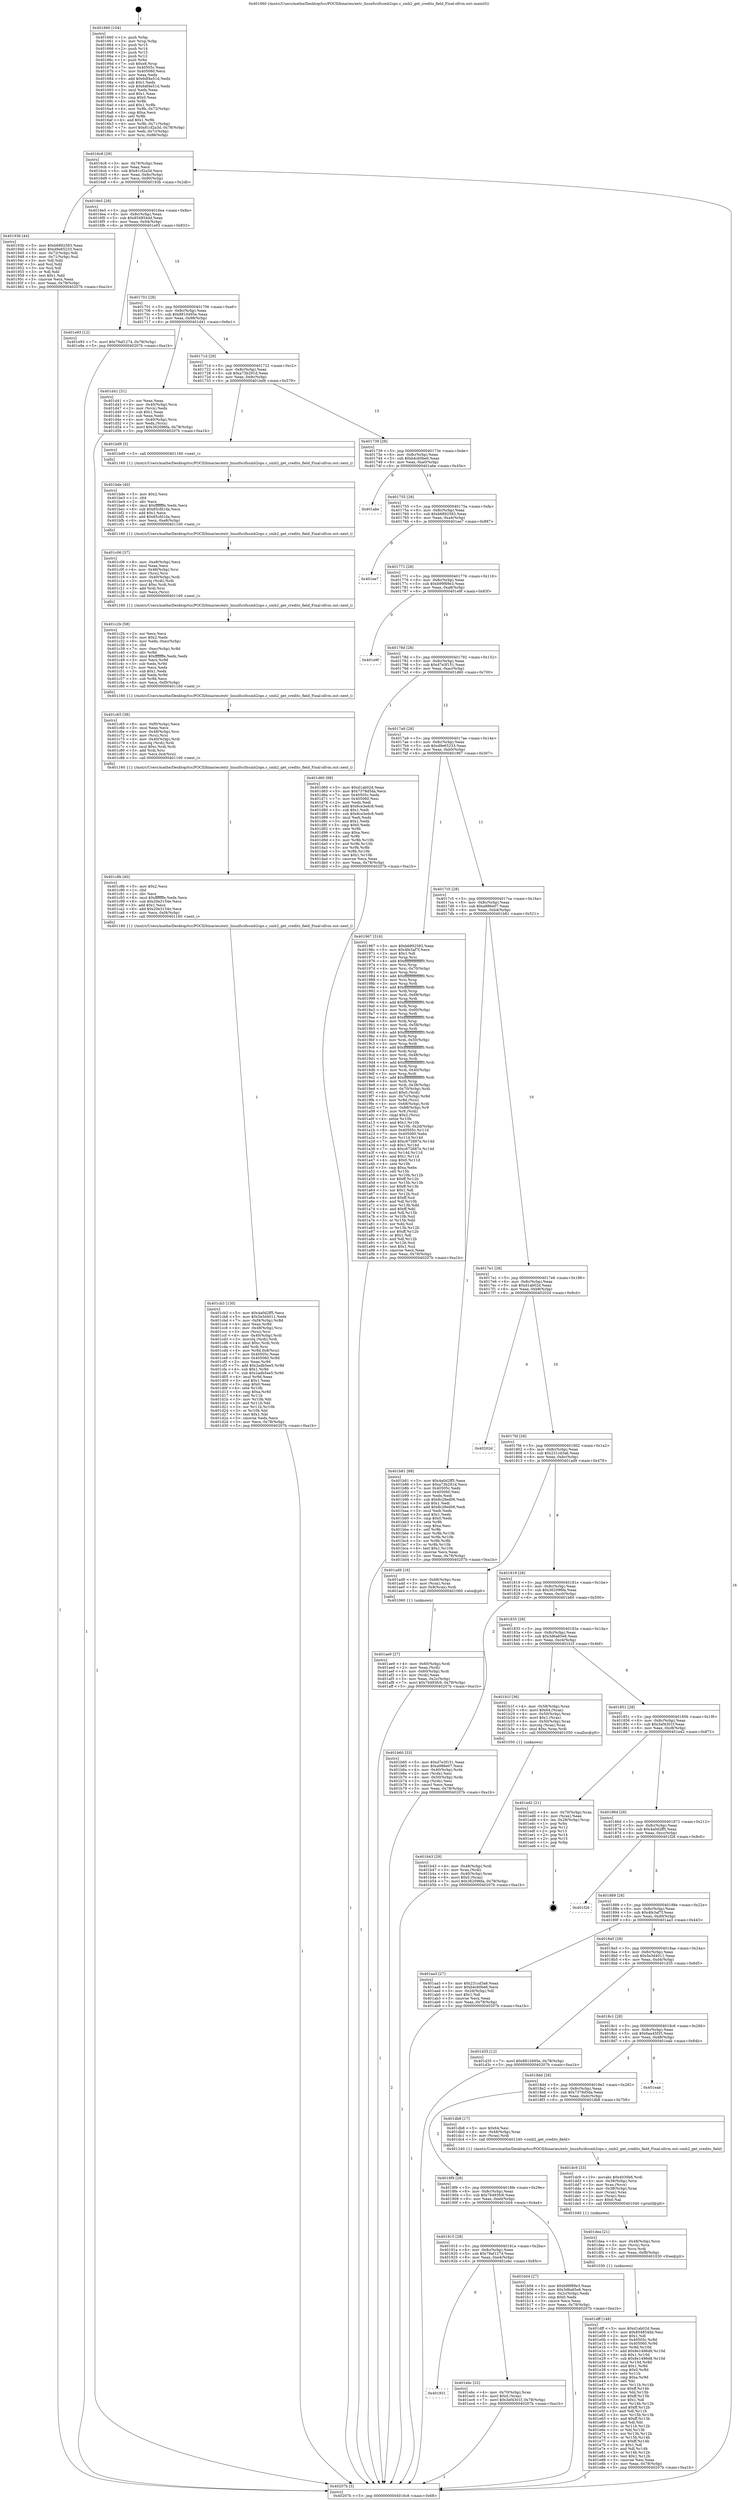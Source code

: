 digraph "0x401660" {
  label = "0x401660 (/mnt/c/Users/mathe/Desktop/tcc/POCII/binaries/extr_linuxfscifssmb2ops.c_smb2_get_credits_field_Final-ollvm.out::main(0))"
  labelloc = "t"
  node[shape=record]

  Entry [label="",width=0.3,height=0.3,shape=circle,fillcolor=black,style=filled]
  "0x4016c8" [label="{
     0x4016c8 [29]\l
     | [instrs]\l
     &nbsp;&nbsp;0x4016c8 \<+3\>: mov -0x78(%rbp),%eax\l
     &nbsp;&nbsp;0x4016cb \<+2\>: mov %eax,%ecx\l
     &nbsp;&nbsp;0x4016cd \<+6\>: sub $0x81cf2a3d,%ecx\l
     &nbsp;&nbsp;0x4016d3 \<+6\>: mov %eax,-0x8c(%rbp)\l
     &nbsp;&nbsp;0x4016d9 \<+6\>: mov %ecx,-0x90(%rbp)\l
     &nbsp;&nbsp;0x4016df \<+6\>: je 000000000040193b \<main+0x2db\>\l
  }"]
  "0x40193b" [label="{
     0x40193b [44]\l
     | [instrs]\l
     &nbsp;&nbsp;0x40193b \<+5\>: mov $0xb6892583,%eax\l
     &nbsp;&nbsp;0x401940 \<+5\>: mov $0xd9e65233,%ecx\l
     &nbsp;&nbsp;0x401945 \<+3\>: mov -0x72(%rbp),%dl\l
     &nbsp;&nbsp;0x401948 \<+4\>: mov -0x71(%rbp),%sil\l
     &nbsp;&nbsp;0x40194c \<+3\>: mov %dl,%dil\l
     &nbsp;&nbsp;0x40194f \<+3\>: and %sil,%dil\l
     &nbsp;&nbsp;0x401952 \<+3\>: xor %sil,%dl\l
     &nbsp;&nbsp;0x401955 \<+3\>: or %dl,%dil\l
     &nbsp;&nbsp;0x401958 \<+4\>: test $0x1,%dil\l
     &nbsp;&nbsp;0x40195c \<+3\>: cmovne %ecx,%eax\l
     &nbsp;&nbsp;0x40195f \<+3\>: mov %eax,-0x78(%rbp)\l
     &nbsp;&nbsp;0x401962 \<+5\>: jmp 000000000040207b \<main+0xa1b\>\l
  }"]
  "0x4016e5" [label="{
     0x4016e5 [28]\l
     | [instrs]\l
     &nbsp;&nbsp;0x4016e5 \<+5\>: jmp 00000000004016ea \<main+0x8a\>\l
     &nbsp;&nbsp;0x4016ea \<+6\>: mov -0x8c(%rbp),%eax\l
     &nbsp;&nbsp;0x4016f0 \<+5\>: sub $0x854854dd,%eax\l
     &nbsp;&nbsp;0x4016f5 \<+6\>: mov %eax,-0x94(%rbp)\l
     &nbsp;&nbsp;0x4016fb \<+6\>: je 0000000000401e93 \<main+0x833\>\l
  }"]
  "0x40207b" [label="{
     0x40207b [5]\l
     | [instrs]\l
     &nbsp;&nbsp;0x40207b \<+5\>: jmp 00000000004016c8 \<main+0x68\>\l
  }"]
  "0x401660" [label="{
     0x401660 [104]\l
     | [instrs]\l
     &nbsp;&nbsp;0x401660 \<+1\>: push %rbp\l
     &nbsp;&nbsp;0x401661 \<+3\>: mov %rsp,%rbp\l
     &nbsp;&nbsp;0x401664 \<+2\>: push %r15\l
     &nbsp;&nbsp;0x401666 \<+2\>: push %r14\l
     &nbsp;&nbsp;0x401668 \<+2\>: push %r13\l
     &nbsp;&nbsp;0x40166a \<+2\>: push %r12\l
     &nbsp;&nbsp;0x40166c \<+1\>: push %rbx\l
     &nbsp;&nbsp;0x40166d \<+7\>: sub $0xe8,%rsp\l
     &nbsp;&nbsp;0x401674 \<+7\>: mov 0x40505c,%eax\l
     &nbsp;&nbsp;0x40167b \<+7\>: mov 0x405060,%ecx\l
     &nbsp;&nbsp;0x401682 \<+2\>: mov %eax,%edx\l
     &nbsp;&nbsp;0x401684 \<+6\>: add $0x6df4e51d,%edx\l
     &nbsp;&nbsp;0x40168a \<+3\>: sub $0x1,%edx\l
     &nbsp;&nbsp;0x40168d \<+6\>: sub $0x6df4e51d,%edx\l
     &nbsp;&nbsp;0x401693 \<+3\>: imul %edx,%eax\l
     &nbsp;&nbsp;0x401696 \<+3\>: and $0x1,%eax\l
     &nbsp;&nbsp;0x401699 \<+3\>: cmp $0x0,%eax\l
     &nbsp;&nbsp;0x40169c \<+4\>: sete %r8b\l
     &nbsp;&nbsp;0x4016a0 \<+4\>: and $0x1,%r8b\l
     &nbsp;&nbsp;0x4016a4 \<+4\>: mov %r8b,-0x72(%rbp)\l
     &nbsp;&nbsp;0x4016a8 \<+3\>: cmp $0xa,%ecx\l
     &nbsp;&nbsp;0x4016ab \<+4\>: setl %r8b\l
     &nbsp;&nbsp;0x4016af \<+4\>: and $0x1,%r8b\l
     &nbsp;&nbsp;0x4016b3 \<+4\>: mov %r8b,-0x71(%rbp)\l
     &nbsp;&nbsp;0x4016b7 \<+7\>: movl $0x81cf2a3d,-0x78(%rbp)\l
     &nbsp;&nbsp;0x4016be \<+3\>: mov %edi,-0x7c(%rbp)\l
     &nbsp;&nbsp;0x4016c1 \<+7\>: mov %rsi,-0x88(%rbp)\l
  }"]
  Exit [label="",width=0.3,height=0.3,shape=circle,fillcolor=black,style=filled,peripheries=2]
  "0x401e93" [label="{
     0x401e93 [12]\l
     | [instrs]\l
     &nbsp;&nbsp;0x401e93 \<+7\>: movl $0x79af1274,-0x78(%rbp)\l
     &nbsp;&nbsp;0x401e9a \<+5\>: jmp 000000000040207b \<main+0xa1b\>\l
  }"]
  "0x401701" [label="{
     0x401701 [28]\l
     | [instrs]\l
     &nbsp;&nbsp;0x401701 \<+5\>: jmp 0000000000401706 \<main+0xa6\>\l
     &nbsp;&nbsp;0x401706 \<+6\>: mov -0x8c(%rbp),%eax\l
     &nbsp;&nbsp;0x40170c \<+5\>: sub $0x8810495e,%eax\l
     &nbsp;&nbsp;0x401711 \<+6\>: mov %eax,-0x98(%rbp)\l
     &nbsp;&nbsp;0x401717 \<+6\>: je 0000000000401d41 \<main+0x6e1\>\l
  }"]
  "0x401931" [label="{
     0x401931\l
  }", style=dashed]
  "0x401d41" [label="{
     0x401d41 [31]\l
     | [instrs]\l
     &nbsp;&nbsp;0x401d41 \<+2\>: xor %eax,%eax\l
     &nbsp;&nbsp;0x401d43 \<+4\>: mov -0x40(%rbp),%rcx\l
     &nbsp;&nbsp;0x401d47 \<+2\>: mov (%rcx),%edx\l
     &nbsp;&nbsp;0x401d49 \<+3\>: sub $0x1,%eax\l
     &nbsp;&nbsp;0x401d4c \<+2\>: sub %eax,%edx\l
     &nbsp;&nbsp;0x401d4e \<+4\>: mov -0x40(%rbp),%rcx\l
     &nbsp;&nbsp;0x401d52 \<+2\>: mov %edx,(%rcx)\l
     &nbsp;&nbsp;0x401d54 \<+7\>: movl $0x362096fa,-0x78(%rbp)\l
     &nbsp;&nbsp;0x401d5b \<+5\>: jmp 000000000040207b \<main+0xa1b\>\l
  }"]
  "0x40171d" [label="{
     0x40171d [28]\l
     | [instrs]\l
     &nbsp;&nbsp;0x40171d \<+5\>: jmp 0000000000401722 \<main+0xc2\>\l
     &nbsp;&nbsp;0x401722 \<+6\>: mov -0x8c(%rbp),%eax\l
     &nbsp;&nbsp;0x401728 \<+5\>: sub $0xa73b291d,%eax\l
     &nbsp;&nbsp;0x40172d \<+6\>: mov %eax,-0x9c(%rbp)\l
     &nbsp;&nbsp;0x401733 \<+6\>: je 0000000000401bd9 \<main+0x579\>\l
  }"]
  "0x401ebc" [label="{
     0x401ebc [22]\l
     | [instrs]\l
     &nbsp;&nbsp;0x401ebc \<+4\>: mov -0x70(%rbp),%rax\l
     &nbsp;&nbsp;0x401ec0 \<+6\>: movl $0x0,(%rax)\l
     &nbsp;&nbsp;0x401ec6 \<+7\>: movl $0x3ef4301f,-0x78(%rbp)\l
     &nbsp;&nbsp;0x401ecd \<+5\>: jmp 000000000040207b \<main+0xa1b\>\l
  }"]
  "0x401bd9" [label="{
     0x401bd9 [5]\l
     | [instrs]\l
     &nbsp;&nbsp;0x401bd9 \<+5\>: call 0000000000401160 \<next_i\>\l
     | [calls]\l
     &nbsp;&nbsp;0x401160 \{1\} (/mnt/c/Users/mathe/Desktop/tcc/POCII/binaries/extr_linuxfscifssmb2ops.c_smb2_get_credits_field_Final-ollvm.out::next_i)\l
  }"]
  "0x401739" [label="{
     0x401739 [28]\l
     | [instrs]\l
     &nbsp;&nbsp;0x401739 \<+5\>: jmp 000000000040173e \<main+0xde\>\l
     &nbsp;&nbsp;0x40173e \<+6\>: mov -0x8c(%rbp),%eax\l
     &nbsp;&nbsp;0x401744 \<+5\>: sub $0xb4cb0be6,%eax\l
     &nbsp;&nbsp;0x401749 \<+6\>: mov %eax,-0xa0(%rbp)\l
     &nbsp;&nbsp;0x40174f \<+6\>: je 0000000000401abe \<main+0x45e\>\l
  }"]
  "0x401dff" [label="{
     0x401dff [148]\l
     | [instrs]\l
     &nbsp;&nbsp;0x401dff \<+5\>: mov $0xd1ab02d,%eax\l
     &nbsp;&nbsp;0x401e04 \<+5\>: mov $0x854854dd,%esi\l
     &nbsp;&nbsp;0x401e09 \<+2\>: mov $0x1,%dl\l
     &nbsp;&nbsp;0x401e0b \<+8\>: mov 0x40505c,%r8d\l
     &nbsp;&nbsp;0x401e13 \<+8\>: mov 0x405060,%r9d\l
     &nbsp;&nbsp;0x401e1b \<+3\>: mov %r8d,%r10d\l
     &nbsp;&nbsp;0x401e1e \<+7\>: add $0x8e1496d8,%r10d\l
     &nbsp;&nbsp;0x401e25 \<+4\>: sub $0x1,%r10d\l
     &nbsp;&nbsp;0x401e29 \<+7\>: sub $0x8e1496d8,%r10d\l
     &nbsp;&nbsp;0x401e30 \<+4\>: imul %r10d,%r8d\l
     &nbsp;&nbsp;0x401e34 \<+4\>: and $0x1,%r8d\l
     &nbsp;&nbsp;0x401e38 \<+4\>: cmp $0x0,%r8d\l
     &nbsp;&nbsp;0x401e3c \<+4\>: sete %r11b\l
     &nbsp;&nbsp;0x401e40 \<+4\>: cmp $0xa,%r9d\l
     &nbsp;&nbsp;0x401e44 \<+3\>: setl %bl\l
     &nbsp;&nbsp;0x401e47 \<+3\>: mov %r11b,%r14b\l
     &nbsp;&nbsp;0x401e4a \<+4\>: xor $0xff,%r14b\l
     &nbsp;&nbsp;0x401e4e \<+3\>: mov %bl,%r15b\l
     &nbsp;&nbsp;0x401e51 \<+4\>: xor $0xff,%r15b\l
     &nbsp;&nbsp;0x401e55 \<+3\>: xor $0x1,%dl\l
     &nbsp;&nbsp;0x401e58 \<+3\>: mov %r14b,%r12b\l
     &nbsp;&nbsp;0x401e5b \<+4\>: and $0xff,%r12b\l
     &nbsp;&nbsp;0x401e5f \<+3\>: and %dl,%r11b\l
     &nbsp;&nbsp;0x401e62 \<+3\>: mov %r15b,%r13b\l
     &nbsp;&nbsp;0x401e65 \<+4\>: and $0xff,%r13b\l
     &nbsp;&nbsp;0x401e69 \<+2\>: and %dl,%bl\l
     &nbsp;&nbsp;0x401e6b \<+3\>: or %r11b,%r12b\l
     &nbsp;&nbsp;0x401e6e \<+3\>: or %bl,%r13b\l
     &nbsp;&nbsp;0x401e71 \<+3\>: xor %r13b,%r12b\l
     &nbsp;&nbsp;0x401e74 \<+3\>: or %r15b,%r14b\l
     &nbsp;&nbsp;0x401e77 \<+4\>: xor $0xff,%r14b\l
     &nbsp;&nbsp;0x401e7b \<+3\>: or $0x1,%dl\l
     &nbsp;&nbsp;0x401e7e \<+3\>: and %dl,%r14b\l
     &nbsp;&nbsp;0x401e81 \<+3\>: or %r14b,%r12b\l
     &nbsp;&nbsp;0x401e84 \<+4\>: test $0x1,%r12b\l
     &nbsp;&nbsp;0x401e88 \<+3\>: cmovne %esi,%eax\l
     &nbsp;&nbsp;0x401e8b \<+3\>: mov %eax,-0x78(%rbp)\l
     &nbsp;&nbsp;0x401e8e \<+5\>: jmp 000000000040207b \<main+0xa1b\>\l
  }"]
  "0x401abe" [label="{
     0x401abe\l
  }", style=dashed]
  "0x401755" [label="{
     0x401755 [28]\l
     | [instrs]\l
     &nbsp;&nbsp;0x401755 \<+5\>: jmp 000000000040175a \<main+0xfa\>\l
     &nbsp;&nbsp;0x40175a \<+6\>: mov -0x8c(%rbp),%eax\l
     &nbsp;&nbsp;0x401760 \<+5\>: sub $0xb6892583,%eax\l
     &nbsp;&nbsp;0x401765 \<+6\>: mov %eax,-0xa4(%rbp)\l
     &nbsp;&nbsp;0x40176b \<+6\>: je 0000000000401ee7 \<main+0x887\>\l
  }"]
  "0x401dea" [label="{
     0x401dea [21]\l
     | [instrs]\l
     &nbsp;&nbsp;0x401dea \<+4\>: mov -0x48(%rbp),%rcx\l
     &nbsp;&nbsp;0x401dee \<+3\>: mov (%rcx),%rcx\l
     &nbsp;&nbsp;0x401df1 \<+3\>: mov %rcx,%rdi\l
     &nbsp;&nbsp;0x401df4 \<+6\>: mov %eax,-0xf8(%rbp)\l
     &nbsp;&nbsp;0x401dfa \<+5\>: call 0000000000401030 \<free@plt\>\l
     | [calls]\l
     &nbsp;&nbsp;0x401030 \{1\} (unknown)\l
  }"]
  "0x401ee7" [label="{
     0x401ee7\l
  }", style=dashed]
  "0x401771" [label="{
     0x401771 [28]\l
     | [instrs]\l
     &nbsp;&nbsp;0x401771 \<+5\>: jmp 0000000000401776 \<main+0x116\>\l
     &nbsp;&nbsp;0x401776 \<+6\>: mov -0x8c(%rbp),%eax\l
     &nbsp;&nbsp;0x40177c \<+5\>: sub $0xb99f89e3,%eax\l
     &nbsp;&nbsp;0x401781 \<+6\>: mov %eax,-0xa8(%rbp)\l
     &nbsp;&nbsp;0x401787 \<+6\>: je 0000000000401e9f \<main+0x83f\>\l
  }"]
  "0x401dc9" [label="{
     0x401dc9 [33]\l
     | [instrs]\l
     &nbsp;&nbsp;0x401dc9 \<+10\>: movabs $0x4030b6,%rdi\l
     &nbsp;&nbsp;0x401dd3 \<+4\>: mov -0x38(%rbp),%rcx\l
     &nbsp;&nbsp;0x401dd7 \<+3\>: mov %rax,(%rcx)\l
     &nbsp;&nbsp;0x401dda \<+4\>: mov -0x38(%rbp),%rax\l
     &nbsp;&nbsp;0x401dde \<+3\>: mov (%rax),%rax\l
     &nbsp;&nbsp;0x401de1 \<+2\>: mov (%rax),%esi\l
     &nbsp;&nbsp;0x401de3 \<+2\>: mov $0x0,%al\l
     &nbsp;&nbsp;0x401de5 \<+5\>: call 0000000000401040 \<printf@plt\>\l
     | [calls]\l
     &nbsp;&nbsp;0x401040 \{1\} (unknown)\l
  }"]
  "0x401e9f" [label="{
     0x401e9f\l
  }", style=dashed]
  "0x40178d" [label="{
     0x40178d [28]\l
     | [instrs]\l
     &nbsp;&nbsp;0x40178d \<+5\>: jmp 0000000000401792 \<main+0x132\>\l
     &nbsp;&nbsp;0x401792 \<+6\>: mov -0x8c(%rbp),%eax\l
     &nbsp;&nbsp;0x401798 \<+5\>: sub $0xd7e3f151,%eax\l
     &nbsp;&nbsp;0x40179d \<+6\>: mov %eax,-0xac(%rbp)\l
     &nbsp;&nbsp;0x4017a3 \<+6\>: je 0000000000401d60 \<main+0x700\>\l
  }"]
  "0x401cb3" [label="{
     0x401cb3 [130]\l
     | [instrs]\l
     &nbsp;&nbsp;0x401cb3 \<+5\>: mov $0x4a0d2ff5,%ecx\l
     &nbsp;&nbsp;0x401cb8 \<+5\>: mov $0x5e3d4011,%edx\l
     &nbsp;&nbsp;0x401cbd \<+7\>: mov -0xf4(%rbp),%r8d\l
     &nbsp;&nbsp;0x401cc4 \<+4\>: imul %eax,%r8d\l
     &nbsp;&nbsp;0x401cc8 \<+4\>: mov -0x48(%rbp),%rsi\l
     &nbsp;&nbsp;0x401ccc \<+3\>: mov (%rsi),%rsi\l
     &nbsp;&nbsp;0x401ccf \<+4\>: mov -0x40(%rbp),%rdi\l
     &nbsp;&nbsp;0x401cd3 \<+3\>: movslq (%rdi),%rdi\l
     &nbsp;&nbsp;0x401cd6 \<+4\>: imul $0xc,%rdi,%rdi\l
     &nbsp;&nbsp;0x401cda \<+3\>: add %rdi,%rsi\l
     &nbsp;&nbsp;0x401cdd \<+4\>: mov %r8d,0x8(%rsi)\l
     &nbsp;&nbsp;0x401ce1 \<+7\>: mov 0x40505c,%eax\l
     &nbsp;&nbsp;0x401ce8 \<+8\>: mov 0x405060,%r8d\l
     &nbsp;&nbsp;0x401cf0 \<+3\>: mov %eax,%r9d\l
     &nbsp;&nbsp;0x401cf3 \<+7\>: add $0x2adb5ee5,%r9d\l
     &nbsp;&nbsp;0x401cfa \<+4\>: sub $0x1,%r9d\l
     &nbsp;&nbsp;0x401cfe \<+7\>: sub $0x2adb5ee5,%r9d\l
     &nbsp;&nbsp;0x401d05 \<+4\>: imul %r9d,%eax\l
     &nbsp;&nbsp;0x401d09 \<+3\>: and $0x1,%eax\l
     &nbsp;&nbsp;0x401d0c \<+3\>: cmp $0x0,%eax\l
     &nbsp;&nbsp;0x401d0f \<+4\>: sete %r10b\l
     &nbsp;&nbsp;0x401d13 \<+4\>: cmp $0xa,%r8d\l
     &nbsp;&nbsp;0x401d17 \<+4\>: setl %r11b\l
     &nbsp;&nbsp;0x401d1b \<+3\>: mov %r10b,%bl\l
     &nbsp;&nbsp;0x401d1e \<+3\>: and %r11b,%bl\l
     &nbsp;&nbsp;0x401d21 \<+3\>: xor %r11b,%r10b\l
     &nbsp;&nbsp;0x401d24 \<+3\>: or %r10b,%bl\l
     &nbsp;&nbsp;0x401d27 \<+3\>: test $0x1,%bl\l
     &nbsp;&nbsp;0x401d2a \<+3\>: cmovne %edx,%ecx\l
     &nbsp;&nbsp;0x401d2d \<+3\>: mov %ecx,-0x78(%rbp)\l
     &nbsp;&nbsp;0x401d30 \<+5\>: jmp 000000000040207b \<main+0xa1b\>\l
  }"]
  "0x401d60" [label="{
     0x401d60 [88]\l
     | [instrs]\l
     &nbsp;&nbsp;0x401d60 \<+5\>: mov $0xd1ab02d,%eax\l
     &nbsp;&nbsp;0x401d65 \<+5\>: mov $0x7378d5da,%ecx\l
     &nbsp;&nbsp;0x401d6a \<+7\>: mov 0x40505c,%edx\l
     &nbsp;&nbsp;0x401d71 \<+7\>: mov 0x405060,%esi\l
     &nbsp;&nbsp;0x401d78 \<+2\>: mov %edx,%edi\l
     &nbsp;&nbsp;0x401d7a \<+6\>: add $0x6ce3edc8,%edi\l
     &nbsp;&nbsp;0x401d80 \<+3\>: sub $0x1,%edi\l
     &nbsp;&nbsp;0x401d83 \<+6\>: sub $0x6ce3edc8,%edi\l
     &nbsp;&nbsp;0x401d89 \<+3\>: imul %edi,%edx\l
     &nbsp;&nbsp;0x401d8c \<+3\>: and $0x1,%edx\l
     &nbsp;&nbsp;0x401d8f \<+3\>: cmp $0x0,%edx\l
     &nbsp;&nbsp;0x401d92 \<+4\>: sete %r8b\l
     &nbsp;&nbsp;0x401d96 \<+3\>: cmp $0xa,%esi\l
     &nbsp;&nbsp;0x401d99 \<+4\>: setl %r9b\l
     &nbsp;&nbsp;0x401d9d \<+3\>: mov %r8b,%r10b\l
     &nbsp;&nbsp;0x401da0 \<+3\>: and %r9b,%r10b\l
     &nbsp;&nbsp;0x401da3 \<+3\>: xor %r9b,%r8b\l
     &nbsp;&nbsp;0x401da6 \<+3\>: or %r8b,%r10b\l
     &nbsp;&nbsp;0x401da9 \<+4\>: test $0x1,%r10b\l
     &nbsp;&nbsp;0x401dad \<+3\>: cmovne %ecx,%eax\l
     &nbsp;&nbsp;0x401db0 \<+3\>: mov %eax,-0x78(%rbp)\l
     &nbsp;&nbsp;0x401db3 \<+5\>: jmp 000000000040207b \<main+0xa1b\>\l
  }"]
  "0x4017a9" [label="{
     0x4017a9 [28]\l
     | [instrs]\l
     &nbsp;&nbsp;0x4017a9 \<+5\>: jmp 00000000004017ae \<main+0x14e\>\l
     &nbsp;&nbsp;0x4017ae \<+6\>: mov -0x8c(%rbp),%eax\l
     &nbsp;&nbsp;0x4017b4 \<+5\>: sub $0xd9e65233,%eax\l
     &nbsp;&nbsp;0x4017b9 \<+6\>: mov %eax,-0xb0(%rbp)\l
     &nbsp;&nbsp;0x4017bf \<+6\>: je 0000000000401967 \<main+0x307\>\l
  }"]
  "0x401c8b" [label="{
     0x401c8b [40]\l
     | [instrs]\l
     &nbsp;&nbsp;0x401c8b \<+5\>: mov $0x2,%ecx\l
     &nbsp;&nbsp;0x401c90 \<+1\>: cltd\l
     &nbsp;&nbsp;0x401c91 \<+2\>: idiv %ecx\l
     &nbsp;&nbsp;0x401c93 \<+6\>: imul $0xfffffffe,%edx,%ecx\l
     &nbsp;&nbsp;0x401c99 \<+6\>: sub $0x20e3154e,%ecx\l
     &nbsp;&nbsp;0x401c9f \<+3\>: add $0x1,%ecx\l
     &nbsp;&nbsp;0x401ca2 \<+6\>: add $0x20e3154e,%ecx\l
     &nbsp;&nbsp;0x401ca8 \<+6\>: mov %ecx,-0xf4(%rbp)\l
     &nbsp;&nbsp;0x401cae \<+5\>: call 0000000000401160 \<next_i\>\l
     | [calls]\l
     &nbsp;&nbsp;0x401160 \{1\} (/mnt/c/Users/mathe/Desktop/tcc/POCII/binaries/extr_linuxfscifssmb2ops.c_smb2_get_credits_field_Final-ollvm.out::next_i)\l
  }"]
  "0x401967" [label="{
     0x401967 [316]\l
     | [instrs]\l
     &nbsp;&nbsp;0x401967 \<+5\>: mov $0xb6892583,%eax\l
     &nbsp;&nbsp;0x40196c \<+5\>: mov $0x4fe3af7f,%ecx\l
     &nbsp;&nbsp;0x401971 \<+2\>: mov $0x1,%dl\l
     &nbsp;&nbsp;0x401973 \<+3\>: mov %rsp,%rsi\l
     &nbsp;&nbsp;0x401976 \<+4\>: add $0xfffffffffffffff0,%rsi\l
     &nbsp;&nbsp;0x40197a \<+3\>: mov %rsi,%rsp\l
     &nbsp;&nbsp;0x40197d \<+4\>: mov %rsi,-0x70(%rbp)\l
     &nbsp;&nbsp;0x401981 \<+3\>: mov %rsp,%rsi\l
     &nbsp;&nbsp;0x401984 \<+4\>: add $0xfffffffffffffff0,%rsi\l
     &nbsp;&nbsp;0x401988 \<+3\>: mov %rsi,%rsp\l
     &nbsp;&nbsp;0x40198b \<+3\>: mov %rsp,%rdi\l
     &nbsp;&nbsp;0x40198e \<+4\>: add $0xfffffffffffffff0,%rdi\l
     &nbsp;&nbsp;0x401992 \<+3\>: mov %rdi,%rsp\l
     &nbsp;&nbsp;0x401995 \<+4\>: mov %rdi,-0x68(%rbp)\l
     &nbsp;&nbsp;0x401999 \<+3\>: mov %rsp,%rdi\l
     &nbsp;&nbsp;0x40199c \<+4\>: add $0xfffffffffffffff0,%rdi\l
     &nbsp;&nbsp;0x4019a0 \<+3\>: mov %rdi,%rsp\l
     &nbsp;&nbsp;0x4019a3 \<+4\>: mov %rdi,-0x60(%rbp)\l
     &nbsp;&nbsp;0x4019a7 \<+3\>: mov %rsp,%rdi\l
     &nbsp;&nbsp;0x4019aa \<+4\>: add $0xfffffffffffffff0,%rdi\l
     &nbsp;&nbsp;0x4019ae \<+3\>: mov %rdi,%rsp\l
     &nbsp;&nbsp;0x4019b1 \<+4\>: mov %rdi,-0x58(%rbp)\l
     &nbsp;&nbsp;0x4019b5 \<+3\>: mov %rsp,%rdi\l
     &nbsp;&nbsp;0x4019b8 \<+4\>: add $0xfffffffffffffff0,%rdi\l
     &nbsp;&nbsp;0x4019bc \<+3\>: mov %rdi,%rsp\l
     &nbsp;&nbsp;0x4019bf \<+4\>: mov %rdi,-0x50(%rbp)\l
     &nbsp;&nbsp;0x4019c3 \<+3\>: mov %rsp,%rdi\l
     &nbsp;&nbsp;0x4019c6 \<+4\>: add $0xfffffffffffffff0,%rdi\l
     &nbsp;&nbsp;0x4019ca \<+3\>: mov %rdi,%rsp\l
     &nbsp;&nbsp;0x4019cd \<+4\>: mov %rdi,-0x48(%rbp)\l
     &nbsp;&nbsp;0x4019d1 \<+3\>: mov %rsp,%rdi\l
     &nbsp;&nbsp;0x4019d4 \<+4\>: add $0xfffffffffffffff0,%rdi\l
     &nbsp;&nbsp;0x4019d8 \<+3\>: mov %rdi,%rsp\l
     &nbsp;&nbsp;0x4019db \<+4\>: mov %rdi,-0x40(%rbp)\l
     &nbsp;&nbsp;0x4019df \<+3\>: mov %rsp,%rdi\l
     &nbsp;&nbsp;0x4019e2 \<+4\>: add $0xfffffffffffffff0,%rdi\l
     &nbsp;&nbsp;0x4019e6 \<+3\>: mov %rdi,%rsp\l
     &nbsp;&nbsp;0x4019e9 \<+4\>: mov %rdi,-0x38(%rbp)\l
     &nbsp;&nbsp;0x4019ed \<+4\>: mov -0x70(%rbp),%rdi\l
     &nbsp;&nbsp;0x4019f1 \<+6\>: movl $0x0,(%rdi)\l
     &nbsp;&nbsp;0x4019f7 \<+4\>: mov -0x7c(%rbp),%r8d\l
     &nbsp;&nbsp;0x4019fb \<+3\>: mov %r8d,(%rsi)\l
     &nbsp;&nbsp;0x4019fe \<+4\>: mov -0x68(%rbp),%rdi\l
     &nbsp;&nbsp;0x401a02 \<+7\>: mov -0x88(%rbp),%r9\l
     &nbsp;&nbsp;0x401a09 \<+3\>: mov %r9,(%rdi)\l
     &nbsp;&nbsp;0x401a0c \<+3\>: cmpl $0x2,(%rsi)\l
     &nbsp;&nbsp;0x401a0f \<+4\>: setne %r10b\l
     &nbsp;&nbsp;0x401a13 \<+4\>: and $0x1,%r10b\l
     &nbsp;&nbsp;0x401a17 \<+4\>: mov %r10b,-0x2d(%rbp)\l
     &nbsp;&nbsp;0x401a1b \<+8\>: mov 0x40505c,%r11d\l
     &nbsp;&nbsp;0x401a23 \<+7\>: mov 0x405060,%ebx\l
     &nbsp;&nbsp;0x401a2a \<+3\>: mov %r11d,%r14d\l
     &nbsp;&nbsp;0x401a2d \<+7\>: add $0xc672687e,%r14d\l
     &nbsp;&nbsp;0x401a34 \<+4\>: sub $0x1,%r14d\l
     &nbsp;&nbsp;0x401a38 \<+7\>: sub $0xc672687e,%r14d\l
     &nbsp;&nbsp;0x401a3f \<+4\>: imul %r14d,%r11d\l
     &nbsp;&nbsp;0x401a43 \<+4\>: and $0x1,%r11d\l
     &nbsp;&nbsp;0x401a47 \<+4\>: cmp $0x0,%r11d\l
     &nbsp;&nbsp;0x401a4b \<+4\>: sete %r10b\l
     &nbsp;&nbsp;0x401a4f \<+3\>: cmp $0xa,%ebx\l
     &nbsp;&nbsp;0x401a52 \<+4\>: setl %r15b\l
     &nbsp;&nbsp;0x401a56 \<+3\>: mov %r10b,%r12b\l
     &nbsp;&nbsp;0x401a59 \<+4\>: xor $0xff,%r12b\l
     &nbsp;&nbsp;0x401a5d \<+3\>: mov %r15b,%r13b\l
     &nbsp;&nbsp;0x401a60 \<+4\>: xor $0xff,%r13b\l
     &nbsp;&nbsp;0x401a64 \<+3\>: xor $0x1,%dl\l
     &nbsp;&nbsp;0x401a67 \<+3\>: mov %r12b,%sil\l
     &nbsp;&nbsp;0x401a6a \<+4\>: and $0xff,%sil\l
     &nbsp;&nbsp;0x401a6e \<+3\>: and %dl,%r10b\l
     &nbsp;&nbsp;0x401a71 \<+3\>: mov %r13b,%dil\l
     &nbsp;&nbsp;0x401a74 \<+4\>: and $0xff,%dil\l
     &nbsp;&nbsp;0x401a78 \<+3\>: and %dl,%r15b\l
     &nbsp;&nbsp;0x401a7b \<+3\>: or %r10b,%sil\l
     &nbsp;&nbsp;0x401a7e \<+3\>: or %r15b,%dil\l
     &nbsp;&nbsp;0x401a81 \<+3\>: xor %dil,%sil\l
     &nbsp;&nbsp;0x401a84 \<+3\>: or %r13b,%r12b\l
     &nbsp;&nbsp;0x401a87 \<+4\>: xor $0xff,%r12b\l
     &nbsp;&nbsp;0x401a8b \<+3\>: or $0x1,%dl\l
     &nbsp;&nbsp;0x401a8e \<+3\>: and %dl,%r12b\l
     &nbsp;&nbsp;0x401a91 \<+3\>: or %r12b,%sil\l
     &nbsp;&nbsp;0x401a94 \<+4\>: test $0x1,%sil\l
     &nbsp;&nbsp;0x401a98 \<+3\>: cmovne %ecx,%eax\l
     &nbsp;&nbsp;0x401a9b \<+3\>: mov %eax,-0x78(%rbp)\l
     &nbsp;&nbsp;0x401a9e \<+5\>: jmp 000000000040207b \<main+0xa1b\>\l
  }"]
  "0x4017c5" [label="{
     0x4017c5 [28]\l
     | [instrs]\l
     &nbsp;&nbsp;0x4017c5 \<+5\>: jmp 00000000004017ca \<main+0x16a\>\l
     &nbsp;&nbsp;0x4017ca \<+6\>: mov -0x8c(%rbp),%eax\l
     &nbsp;&nbsp;0x4017d0 \<+5\>: sub $0xa986e07,%eax\l
     &nbsp;&nbsp;0x4017d5 \<+6\>: mov %eax,-0xb4(%rbp)\l
     &nbsp;&nbsp;0x4017db \<+6\>: je 0000000000401b81 \<main+0x521\>\l
  }"]
  "0x401c65" [label="{
     0x401c65 [38]\l
     | [instrs]\l
     &nbsp;&nbsp;0x401c65 \<+6\>: mov -0xf0(%rbp),%ecx\l
     &nbsp;&nbsp;0x401c6b \<+3\>: imul %eax,%ecx\l
     &nbsp;&nbsp;0x401c6e \<+4\>: mov -0x48(%rbp),%rsi\l
     &nbsp;&nbsp;0x401c72 \<+3\>: mov (%rsi),%rsi\l
     &nbsp;&nbsp;0x401c75 \<+4\>: mov -0x40(%rbp),%rdi\l
     &nbsp;&nbsp;0x401c79 \<+3\>: movslq (%rdi),%rdi\l
     &nbsp;&nbsp;0x401c7c \<+4\>: imul $0xc,%rdi,%rdi\l
     &nbsp;&nbsp;0x401c80 \<+3\>: add %rdi,%rsi\l
     &nbsp;&nbsp;0x401c83 \<+3\>: mov %ecx,0x4(%rsi)\l
     &nbsp;&nbsp;0x401c86 \<+5\>: call 0000000000401160 \<next_i\>\l
     | [calls]\l
     &nbsp;&nbsp;0x401160 \{1\} (/mnt/c/Users/mathe/Desktop/tcc/POCII/binaries/extr_linuxfscifssmb2ops.c_smb2_get_credits_field_Final-ollvm.out::next_i)\l
  }"]
  "0x401c2b" [label="{
     0x401c2b [58]\l
     | [instrs]\l
     &nbsp;&nbsp;0x401c2b \<+2\>: xor %ecx,%ecx\l
     &nbsp;&nbsp;0x401c2d \<+5\>: mov $0x2,%edx\l
     &nbsp;&nbsp;0x401c32 \<+6\>: mov %edx,-0xec(%rbp)\l
     &nbsp;&nbsp;0x401c38 \<+1\>: cltd\l
     &nbsp;&nbsp;0x401c39 \<+7\>: mov -0xec(%rbp),%r8d\l
     &nbsp;&nbsp;0x401c40 \<+3\>: idiv %r8d\l
     &nbsp;&nbsp;0x401c43 \<+6\>: imul $0xfffffffe,%edx,%edx\l
     &nbsp;&nbsp;0x401c49 \<+3\>: mov %ecx,%r9d\l
     &nbsp;&nbsp;0x401c4c \<+3\>: sub %edx,%r9d\l
     &nbsp;&nbsp;0x401c4f \<+2\>: mov %ecx,%edx\l
     &nbsp;&nbsp;0x401c51 \<+3\>: sub $0x1,%edx\l
     &nbsp;&nbsp;0x401c54 \<+3\>: add %edx,%r9d\l
     &nbsp;&nbsp;0x401c57 \<+3\>: sub %r9d,%ecx\l
     &nbsp;&nbsp;0x401c5a \<+6\>: mov %ecx,-0xf0(%rbp)\l
     &nbsp;&nbsp;0x401c60 \<+5\>: call 0000000000401160 \<next_i\>\l
     | [calls]\l
     &nbsp;&nbsp;0x401160 \{1\} (/mnt/c/Users/mathe/Desktop/tcc/POCII/binaries/extr_linuxfscifssmb2ops.c_smb2_get_credits_field_Final-ollvm.out::next_i)\l
  }"]
  "0x401b81" [label="{
     0x401b81 [88]\l
     | [instrs]\l
     &nbsp;&nbsp;0x401b81 \<+5\>: mov $0x4a0d2ff5,%eax\l
     &nbsp;&nbsp;0x401b86 \<+5\>: mov $0xa73b291d,%ecx\l
     &nbsp;&nbsp;0x401b8b \<+7\>: mov 0x40505c,%edx\l
     &nbsp;&nbsp;0x401b92 \<+7\>: mov 0x405060,%esi\l
     &nbsp;&nbsp;0x401b99 \<+2\>: mov %edx,%edi\l
     &nbsp;&nbsp;0x401b9b \<+6\>: sub $0x8c28ed06,%edi\l
     &nbsp;&nbsp;0x401ba1 \<+3\>: sub $0x1,%edi\l
     &nbsp;&nbsp;0x401ba4 \<+6\>: add $0x8c28ed06,%edi\l
     &nbsp;&nbsp;0x401baa \<+3\>: imul %edi,%edx\l
     &nbsp;&nbsp;0x401bad \<+3\>: and $0x1,%edx\l
     &nbsp;&nbsp;0x401bb0 \<+3\>: cmp $0x0,%edx\l
     &nbsp;&nbsp;0x401bb3 \<+4\>: sete %r8b\l
     &nbsp;&nbsp;0x401bb7 \<+3\>: cmp $0xa,%esi\l
     &nbsp;&nbsp;0x401bba \<+4\>: setl %r9b\l
     &nbsp;&nbsp;0x401bbe \<+3\>: mov %r8b,%r10b\l
     &nbsp;&nbsp;0x401bc1 \<+3\>: and %r9b,%r10b\l
     &nbsp;&nbsp;0x401bc4 \<+3\>: xor %r9b,%r8b\l
     &nbsp;&nbsp;0x401bc7 \<+3\>: or %r8b,%r10b\l
     &nbsp;&nbsp;0x401bca \<+4\>: test $0x1,%r10b\l
     &nbsp;&nbsp;0x401bce \<+3\>: cmovne %ecx,%eax\l
     &nbsp;&nbsp;0x401bd1 \<+3\>: mov %eax,-0x78(%rbp)\l
     &nbsp;&nbsp;0x401bd4 \<+5\>: jmp 000000000040207b \<main+0xa1b\>\l
  }"]
  "0x4017e1" [label="{
     0x4017e1 [28]\l
     | [instrs]\l
     &nbsp;&nbsp;0x4017e1 \<+5\>: jmp 00000000004017e6 \<main+0x186\>\l
     &nbsp;&nbsp;0x4017e6 \<+6\>: mov -0x8c(%rbp),%eax\l
     &nbsp;&nbsp;0x4017ec \<+5\>: sub $0xd1ab02d,%eax\l
     &nbsp;&nbsp;0x4017f1 \<+6\>: mov %eax,-0xb8(%rbp)\l
     &nbsp;&nbsp;0x4017f7 \<+6\>: je 000000000040202d \<main+0x9cd\>\l
  }"]
  "0x401c06" [label="{
     0x401c06 [37]\l
     | [instrs]\l
     &nbsp;&nbsp;0x401c06 \<+6\>: mov -0xe8(%rbp),%ecx\l
     &nbsp;&nbsp;0x401c0c \<+3\>: imul %eax,%ecx\l
     &nbsp;&nbsp;0x401c0f \<+4\>: mov -0x48(%rbp),%rsi\l
     &nbsp;&nbsp;0x401c13 \<+3\>: mov (%rsi),%rsi\l
     &nbsp;&nbsp;0x401c16 \<+4\>: mov -0x40(%rbp),%rdi\l
     &nbsp;&nbsp;0x401c1a \<+3\>: movslq (%rdi),%rdi\l
     &nbsp;&nbsp;0x401c1d \<+4\>: imul $0xc,%rdi,%rdi\l
     &nbsp;&nbsp;0x401c21 \<+3\>: add %rdi,%rsi\l
     &nbsp;&nbsp;0x401c24 \<+2\>: mov %ecx,(%rsi)\l
     &nbsp;&nbsp;0x401c26 \<+5\>: call 0000000000401160 \<next_i\>\l
     | [calls]\l
     &nbsp;&nbsp;0x401160 \{1\} (/mnt/c/Users/mathe/Desktop/tcc/POCII/binaries/extr_linuxfscifssmb2ops.c_smb2_get_credits_field_Final-ollvm.out::next_i)\l
  }"]
  "0x40202d" [label="{
     0x40202d\l
  }", style=dashed]
  "0x4017fd" [label="{
     0x4017fd [28]\l
     | [instrs]\l
     &nbsp;&nbsp;0x4017fd \<+5\>: jmp 0000000000401802 \<main+0x1a2\>\l
     &nbsp;&nbsp;0x401802 \<+6\>: mov -0x8c(%rbp),%eax\l
     &nbsp;&nbsp;0x401808 \<+5\>: sub $0x231cd3a6,%eax\l
     &nbsp;&nbsp;0x40180d \<+6\>: mov %eax,-0xbc(%rbp)\l
     &nbsp;&nbsp;0x401813 \<+6\>: je 0000000000401ad9 \<main+0x479\>\l
  }"]
  "0x401bde" [label="{
     0x401bde [40]\l
     | [instrs]\l
     &nbsp;&nbsp;0x401bde \<+5\>: mov $0x2,%ecx\l
     &nbsp;&nbsp;0x401be3 \<+1\>: cltd\l
     &nbsp;&nbsp;0x401be4 \<+2\>: idiv %ecx\l
     &nbsp;&nbsp;0x401be6 \<+6\>: imul $0xfffffffe,%edx,%ecx\l
     &nbsp;&nbsp;0x401bec \<+6\>: sub $0x85cfd1da,%ecx\l
     &nbsp;&nbsp;0x401bf2 \<+3\>: add $0x1,%ecx\l
     &nbsp;&nbsp;0x401bf5 \<+6\>: add $0x85cfd1da,%ecx\l
     &nbsp;&nbsp;0x401bfb \<+6\>: mov %ecx,-0xe8(%rbp)\l
     &nbsp;&nbsp;0x401c01 \<+5\>: call 0000000000401160 \<next_i\>\l
     | [calls]\l
     &nbsp;&nbsp;0x401160 \{1\} (/mnt/c/Users/mathe/Desktop/tcc/POCII/binaries/extr_linuxfscifssmb2ops.c_smb2_get_credits_field_Final-ollvm.out::next_i)\l
  }"]
  "0x401ad9" [label="{
     0x401ad9 [16]\l
     | [instrs]\l
     &nbsp;&nbsp;0x401ad9 \<+4\>: mov -0x68(%rbp),%rax\l
     &nbsp;&nbsp;0x401add \<+3\>: mov (%rax),%rax\l
     &nbsp;&nbsp;0x401ae0 \<+4\>: mov 0x8(%rax),%rdi\l
     &nbsp;&nbsp;0x401ae4 \<+5\>: call 0000000000401060 \<atoi@plt\>\l
     | [calls]\l
     &nbsp;&nbsp;0x401060 \{1\} (unknown)\l
  }"]
  "0x401819" [label="{
     0x401819 [28]\l
     | [instrs]\l
     &nbsp;&nbsp;0x401819 \<+5\>: jmp 000000000040181e \<main+0x1be\>\l
     &nbsp;&nbsp;0x40181e \<+6\>: mov -0x8c(%rbp),%eax\l
     &nbsp;&nbsp;0x401824 \<+5\>: sub $0x362096fa,%eax\l
     &nbsp;&nbsp;0x401829 \<+6\>: mov %eax,-0xc0(%rbp)\l
     &nbsp;&nbsp;0x40182f \<+6\>: je 0000000000401b60 \<main+0x500\>\l
  }"]
  "0x401b43" [label="{
     0x401b43 [29]\l
     | [instrs]\l
     &nbsp;&nbsp;0x401b43 \<+4\>: mov -0x48(%rbp),%rdi\l
     &nbsp;&nbsp;0x401b47 \<+3\>: mov %rax,(%rdi)\l
     &nbsp;&nbsp;0x401b4a \<+4\>: mov -0x40(%rbp),%rax\l
     &nbsp;&nbsp;0x401b4e \<+6\>: movl $0x0,(%rax)\l
     &nbsp;&nbsp;0x401b54 \<+7\>: movl $0x362096fa,-0x78(%rbp)\l
     &nbsp;&nbsp;0x401b5b \<+5\>: jmp 000000000040207b \<main+0xa1b\>\l
  }"]
  "0x401b60" [label="{
     0x401b60 [33]\l
     | [instrs]\l
     &nbsp;&nbsp;0x401b60 \<+5\>: mov $0xd7e3f151,%eax\l
     &nbsp;&nbsp;0x401b65 \<+5\>: mov $0xa986e07,%ecx\l
     &nbsp;&nbsp;0x401b6a \<+4\>: mov -0x40(%rbp),%rdx\l
     &nbsp;&nbsp;0x401b6e \<+2\>: mov (%rdx),%esi\l
     &nbsp;&nbsp;0x401b70 \<+4\>: mov -0x50(%rbp),%rdx\l
     &nbsp;&nbsp;0x401b74 \<+2\>: cmp (%rdx),%esi\l
     &nbsp;&nbsp;0x401b76 \<+3\>: cmovl %ecx,%eax\l
     &nbsp;&nbsp;0x401b79 \<+3\>: mov %eax,-0x78(%rbp)\l
     &nbsp;&nbsp;0x401b7c \<+5\>: jmp 000000000040207b \<main+0xa1b\>\l
  }"]
  "0x401835" [label="{
     0x401835 [28]\l
     | [instrs]\l
     &nbsp;&nbsp;0x401835 \<+5\>: jmp 000000000040183a \<main+0x1da\>\l
     &nbsp;&nbsp;0x40183a \<+6\>: mov -0x8c(%rbp),%eax\l
     &nbsp;&nbsp;0x401840 \<+5\>: sub $0x3d6a65e6,%eax\l
     &nbsp;&nbsp;0x401845 \<+6\>: mov %eax,-0xc4(%rbp)\l
     &nbsp;&nbsp;0x40184b \<+6\>: je 0000000000401b1f \<main+0x4bf\>\l
  }"]
  "0x401915" [label="{
     0x401915 [28]\l
     | [instrs]\l
     &nbsp;&nbsp;0x401915 \<+5\>: jmp 000000000040191a \<main+0x2ba\>\l
     &nbsp;&nbsp;0x40191a \<+6\>: mov -0x8c(%rbp),%eax\l
     &nbsp;&nbsp;0x401920 \<+5\>: sub $0x79af1274,%eax\l
     &nbsp;&nbsp;0x401925 \<+6\>: mov %eax,-0xe4(%rbp)\l
     &nbsp;&nbsp;0x40192b \<+6\>: je 0000000000401ebc \<main+0x85c\>\l
  }"]
  "0x401b1f" [label="{
     0x401b1f [36]\l
     | [instrs]\l
     &nbsp;&nbsp;0x401b1f \<+4\>: mov -0x58(%rbp),%rax\l
     &nbsp;&nbsp;0x401b23 \<+6\>: movl $0x64,(%rax)\l
     &nbsp;&nbsp;0x401b29 \<+4\>: mov -0x50(%rbp),%rax\l
     &nbsp;&nbsp;0x401b2d \<+6\>: movl $0x1,(%rax)\l
     &nbsp;&nbsp;0x401b33 \<+4\>: mov -0x50(%rbp),%rax\l
     &nbsp;&nbsp;0x401b37 \<+3\>: movslq (%rax),%rax\l
     &nbsp;&nbsp;0x401b3a \<+4\>: imul $0xc,%rax,%rdi\l
     &nbsp;&nbsp;0x401b3e \<+5\>: call 0000000000401050 \<malloc@plt\>\l
     | [calls]\l
     &nbsp;&nbsp;0x401050 \{1\} (unknown)\l
  }"]
  "0x401851" [label="{
     0x401851 [28]\l
     | [instrs]\l
     &nbsp;&nbsp;0x401851 \<+5\>: jmp 0000000000401856 \<main+0x1f6\>\l
     &nbsp;&nbsp;0x401856 \<+6\>: mov -0x8c(%rbp),%eax\l
     &nbsp;&nbsp;0x40185c \<+5\>: sub $0x3ef4301f,%eax\l
     &nbsp;&nbsp;0x401861 \<+6\>: mov %eax,-0xc8(%rbp)\l
     &nbsp;&nbsp;0x401867 \<+6\>: je 0000000000401ed2 \<main+0x872\>\l
  }"]
  "0x401b04" [label="{
     0x401b04 [27]\l
     | [instrs]\l
     &nbsp;&nbsp;0x401b04 \<+5\>: mov $0xb99f89e3,%eax\l
     &nbsp;&nbsp;0x401b09 \<+5\>: mov $0x3d6a65e6,%ecx\l
     &nbsp;&nbsp;0x401b0e \<+3\>: mov -0x2c(%rbp),%edx\l
     &nbsp;&nbsp;0x401b11 \<+3\>: cmp $0x0,%edx\l
     &nbsp;&nbsp;0x401b14 \<+3\>: cmove %ecx,%eax\l
     &nbsp;&nbsp;0x401b17 \<+3\>: mov %eax,-0x78(%rbp)\l
     &nbsp;&nbsp;0x401b1a \<+5\>: jmp 000000000040207b \<main+0xa1b\>\l
  }"]
  "0x401ed2" [label="{
     0x401ed2 [21]\l
     | [instrs]\l
     &nbsp;&nbsp;0x401ed2 \<+4\>: mov -0x70(%rbp),%rax\l
     &nbsp;&nbsp;0x401ed6 \<+2\>: mov (%rax),%eax\l
     &nbsp;&nbsp;0x401ed8 \<+4\>: lea -0x28(%rbp),%rsp\l
     &nbsp;&nbsp;0x401edc \<+1\>: pop %rbx\l
     &nbsp;&nbsp;0x401edd \<+2\>: pop %r12\l
     &nbsp;&nbsp;0x401edf \<+2\>: pop %r13\l
     &nbsp;&nbsp;0x401ee1 \<+2\>: pop %r14\l
     &nbsp;&nbsp;0x401ee3 \<+2\>: pop %r15\l
     &nbsp;&nbsp;0x401ee5 \<+1\>: pop %rbp\l
     &nbsp;&nbsp;0x401ee6 \<+1\>: ret\l
  }"]
  "0x40186d" [label="{
     0x40186d [28]\l
     | [instrs]\l
     &nbsp;&nbsp;0x40186d \<+5\>: jmp 0000000000401872 \<main+0x212\>\l
     &nbsp;&nbsp;0x401872 \<+6\>: mov -0x8c(%rbp),%eax\l
     &nbsp;&nbsp;0x401878 \<+5\>: sub $0x4a0d2ff5,%eax\l
     &nbsp;&nbsp;0x40187d \<+6\>: mov %eax,-0xcc(%rbp)\l
     &nbsp;&nbsp;0x401883 \<+6\>: je 0000000000401f26 \<main+0x8c6\>\l
  }"]
  "0x4018f9" [label="{
     0x4018f9 [28]\l
     | [instrs]\l
     &nbsp;&nbsp;0x4018f9 \<+5\>: jmp 00000000004018fe \<main+0x29e\>\l
     &nbsp;&nbsp;0x4018fe \<+6\>: mov -0x8c(%rbp),%eax\l
     &nbsp;&nbsp;0x401904 \<+5\>: sub $0x76493fc6,%eax\l
     &nbsp;&nbsp;0x401909 \<+6\>: mov %eax,-0xe0(%rbp)\l
     &nbsp;&nbsp;0x40190f \<+6\>: je 0000000000401b04 \<main+0x4a4\>\l
  }"]
  "0x401f26" [label="{
     0x401f26\l
  }", style=dashed]
  "0x401889" [label="{
     0x401889 [28]\l
     | [instrs]\l
     &nbsp;&nbsp;0x401889 \<+5\>: jmp 000000000040188e \<main+0x22e\>\l
     &nbsp;&nbsp;0x40188e \<+6\>: mov -0x8c(%rbp),%eax\l
     &nbsp;&nbsp;0x401894 \<+5\>: sub $0x4fe3af7f,%eax\l
     &nbsp;&nbsp;0x401899 \<+6\>: mov %eax,-0xd0(%rbp)\l
     &nbsp;&nbsp;0x40189f \<+6\>: je 0000000000401aa3 \<main+0x443\>\l
  }"]
  "0x401db8" [label="{
     0x401db8 [17]\l
     | [instrs]\l
     &nbsp;&nbsp;0x401db8 \<+5\>: mov $0x64,%esi\l
     &nbsp;&nbsp;0x401dbd \<+4\>: mov -0x48(%rbp),%rax\l
     &nbsp;&nbsp;0x401dc1 \<+3\>: mov (%rax),%rdi\l
     &nbsp;&nbsp;0x401dc4 \<+5\>: call 0000000000401240 \<smb2_get_credits_field\>\l
     | [calls]\l
     &nbsp;&nbsp;0x401240 \{1\} (/mnt/c/Users/mathe/Desktop/tcc/POCII/binaries/extr_linuxfscifssmb2ops.c_smb2_get_credits_field_Final-ollvm.out::smb2_get_credits_field)\l
  }"]
  "0x401aa3" [label="{
     0x401aa3 [27]\l
     | [instrs]\l
     &nbsp;&nbsp;0x401aa3 \<+5\>: mov $0x231cd3a6,%eax\l
     &nbsp;&nbsp;0x401aa8 \<+5\>: mov $0xb4cb0be6,%ecx\l
     &nbsp;&nbsp;0x401aad \<+3\>: mov -0x2d(%rbp),%dl\l
     &nbsp;&nbsp;0x401ab0 \<+3\>: test $0x1,%dl\l
     &nbsp;&nbsp;0x401ab3 \<+3\>: cmovne %ecx,%eax\l
     &nbsp;&nbsp;0x401ab6 \<+3\>: mov %eax,-0x78(%rbp)\l
     &nbsp;&nbsp;0x401ab9 \<+5\>: jmp 000000000040207b \<main+0xa1b\>\l
  }"]
  "0x4018a5" [label="{
     0x4018a5 [28]\l
     | [instrs]\l
     &nbsp;&nbsp;0x4018a5 \<+5\>: jmp 00000000004018aa \<main+0x24a\>\l
     &nbsp;&nbsp;0x4018aa \<+6\>: mov -0x8c(%rbp),%eax\l
     &nbsp;&nbsp;0x4018b0 \<+5\>: sub $0x5e3d4011,%eax\l
     &nbsp;&nbsp;0x4018b5 \<+6\>: mov %eax,-0xd4(%rbp)\l
     &nbsp;&nbsp;0x4018bb \<+6\>: je 0000000000401d35 \<main+0x6d5\>\l
  }"]
  "0x401ae9" [label="{
     0x401ae9 [27]\l
     | [instrs]\l
     &nbsp;&nbsp;0x401ae9 \<+4\>: mov -0x60(%rbp),%rdi\l
     &nbsp;&nbsp;0x401aed \<+2\>: mov %eax,(%rdi)\l
     &nbsp;&nbsp;0x401aef \<+4\>: mov -0x60(%rbp),%rdi\l
     &nbsp;&nbsp;0x401af3 \<+2\>: mov (%rdi),%eax\l
     &nbsp;&nbsp;0x401af5 \<+3\>: mov %eax,-0x2c(%rbp)\l
     &nbsp;&nbsp;0x401af8 \<+7\>: movl $0x76493fc6,-0x78(%rbp)\l
     &nbsp;&nbsp;0x401aff \<+5\>: jmp 000000000040207b \<main+0xa1b\>\l
  }"]
  "0x4018dd" [label="{
     0x4018dd [28]\l
     | [instrs]\l
     &nbsp;&nbsp;0x4018dd \<+5\>: jmp 00000000004018e2 \<main+0x282\>\l
     &nbsp;&nbsp;0x4018e2 \<+6\>: mov -0x8c(%rbp),%eax\l
     &nbsp;&nbsp;0x4018e8 \<+5\>: sub $0x7378d5da,%eax\l
     &nbsp;&nbsp;0x4018ed \<+6\>: mov %eax,-0xdc(%rbp)\l
     &nbsp;&nbsp;0x4018f3 \<+6\>: je 0000000000401db8 \<main+0x758\>\l
  }"]
  "0x401d35" [label="{
     0x401d35 [12]\l
     | [instrs]\l
     &nbsp;&nbsp;0x401d35 \<+7\>: movl $0x8810495e,-0x78(%rbp)\l
     &nbsp;&nbsp;0x401d3c \<+5\>: jmp 000000000040207b \<main+0xa1b\>\l
  }"]
  "0x4018c1" [label="{
     0x4018c1 [28]\l
     | [instrs]\l
     &nbsp;&nbsp;0x4018c1 \<+5\>: jmp 00000000004018c6 \<main+0x266\>\l
     &nbsp;&nbsp;0x4018c6 \<+6\>: mov -0x8c(%rbp),%eax\l
     &nbsp;&nbsp;0x4018cc \<+5\>: sub $0x6aa45f35,%eax\l
     &nbsp;&nbsp;0x4018d1 \<+6\>: mov %eax,-0xd8(%rbp)\l
     &nbsp;&nbsp;0x4018d7 \<+6\>: je 0000000000401eab \<main+0x84b\>\l
  }"]
  "0x401eab" [label="{
     0x401eab\l
  }", style=dashed]
  Entry -> "0x401660" [label=" 1"]
  "0x4016c8" -> "0x40193b" [label=" 1"]
  "0x4016c8" -> "0x4016e5" [label=" 16"]
  "0x40193b" -> "0x40207b" [label=" 1"]
  "0x401660" -> "0x4016c8" [label=" 1"]
  "0x40207b" -> "0x4016c8" [label=" 16"]
  "0x401ed2" -> Exit [label=" 1"]
  "0x4016e5" -> "0x401e93" [label=" 1"]
  "0x4016e5" -> "0x401701" [label=" 15"]
  "0x401ebc" -> "0x40207b" [label=" 1"]
  "0x401701" -> "0x401d41" [label=" 1"]
  "0x401701" -> "0x40171d" [label=" 14"]
  "0x401915" -> "0x401931" [label=" 0"]
  "0x40171d" -> "0x401bd9" [label=" 1"]
  "0x40171d" -> "0x401739" [label=" 13"]
  "0x401915" -> "0x401ebc" [label=" 1"]
  "0x401739" -> "0x401abe" [label=" 0"]
  "0x401739" -> "0x401755" [label=" 13"]
  "0x401e93" -> "0x40207b" [label=" 1"]
  "0x401755" -> "0x401ee7" [label=" 0"]
  "0x401755" -> "0x401771" [label=" 13"]
  "0x401dff" -> "0x40207b" [label=" 1"]
  "0x401771" -> "0x401e9f" [label=" 0"]
  "0x401771" -> "0x40178d" [label=" 13"]
  "0x401dea" -> "0x401dff" [label=" 1"]
  "0x40178d" -> "0x401d60" [label=" 1"]
  "0x40178d" -> "0x4017a9" [label=" 12"]
  "0x401dc9" -> "0x401dea" [label=" 1"]
  "0x4017a9" -> "0x401967" [label=" 1"]
  "0x4017a9" -> "0x4017c5" [label=" 11"]
  "0x401db8" -> "0x401dc9" [label=" 1"]
  "0x401967" -> "0x40207b" [label=" 1"]
  "0x401d60" -> "0x40207b" [label=" 1"]
  "0x4017c5" -> "0x401b81" [label=" 1"]
  "0x4017c5" -> "0x4017e1" [label=" 10"]
  "0x401d41" -> "0x40207b" [label=" 1"]
  "0x4017e1" -> "0x40202d" [label=" 0"]
  "0x4017e1" -> "0x4017fd" [label=" 10"]
  "0x401d35" -> "0x40207b" [label=" 1"]
  "0x4017fd" -> "0x401ad9" [label=" 1"]
  "0x4017fd" -> "0x401819" [label=" 9"]
  "0x401cb3" -> "0x40207b" [label=" 1"]
  "0x401819" -> "0x401b60" [label=" 2"]
  "0x401819" -> "0x401835" [label=" 7"]
  "0x401c8b" -> "0x401cb3" [label=" 1"]
  "0x401835" -> "0x401b1f" [label=" 1"]
  "0x401835" -> "0x401851" [label=" 6"]
  "0x401c65" -> "0x401c8b" [label=" 1"]
  "0x401851" -> "0x401ed2" [label=" 1"]
  "0x401851" -> "0x40186d" [label=" 5"]
  "0x401c2b" -> "0x401c65" [label=" 1"]
  "0x40186d" -> "0x401f26" [label=" 0"]
  "0x40186d" -> "0x401889" [label=" 5"]
  "0x401bde" -> "0x401c06" [label=" 1"]
  "0x401889" -> "0x401aa3" [label=" 1"]
  "0x401889" -> "0x4018a5" [label=" 4"]
  "0x401aa3" -> "0x40207b" [label=" 1"]
  "0x401ad9" -> "0x401ae9" [label=" 1"]
  "0x401ae9" -> "0x40207b" [label=" 1"]
  "0x401bd9" -> "0x401bde" [label=" 1"]
  "0x4018a5" -> "0x401d35" [label=" 1"]
  "0x4018a5" -> "0x4018c1" [label=" 3"]
  "0x401b60" -> "0x40207b" [label=" 2"]
  "0x4018c1" -> "0x401eab" [label=" 0"]
  "0x4018c1" -> "0x4018dd" [label=" 3"]
  "0x401b81" -> "0x40207b" [label=" 1"]
  "0x4018dd" -> "0x401db8" [label=" 1"]
  "0x4018dd" -> "0x4018f9" [label=" 2"]
  "0x401c06" -> "0x401c2b" [label=" 1"]
  "0x4018f9" -> "0x401b04" [label=" 1"]
  "0x4018f9" -> "0x401915" [label=" 1"]
  "0x401b04" -> "0x40207b" [label=" 1"]
  "0x401b1f" -> "0x401b43" [label=" 1"]
  "0x401b43" -> "0x40207b" [label=" 1"]
}
